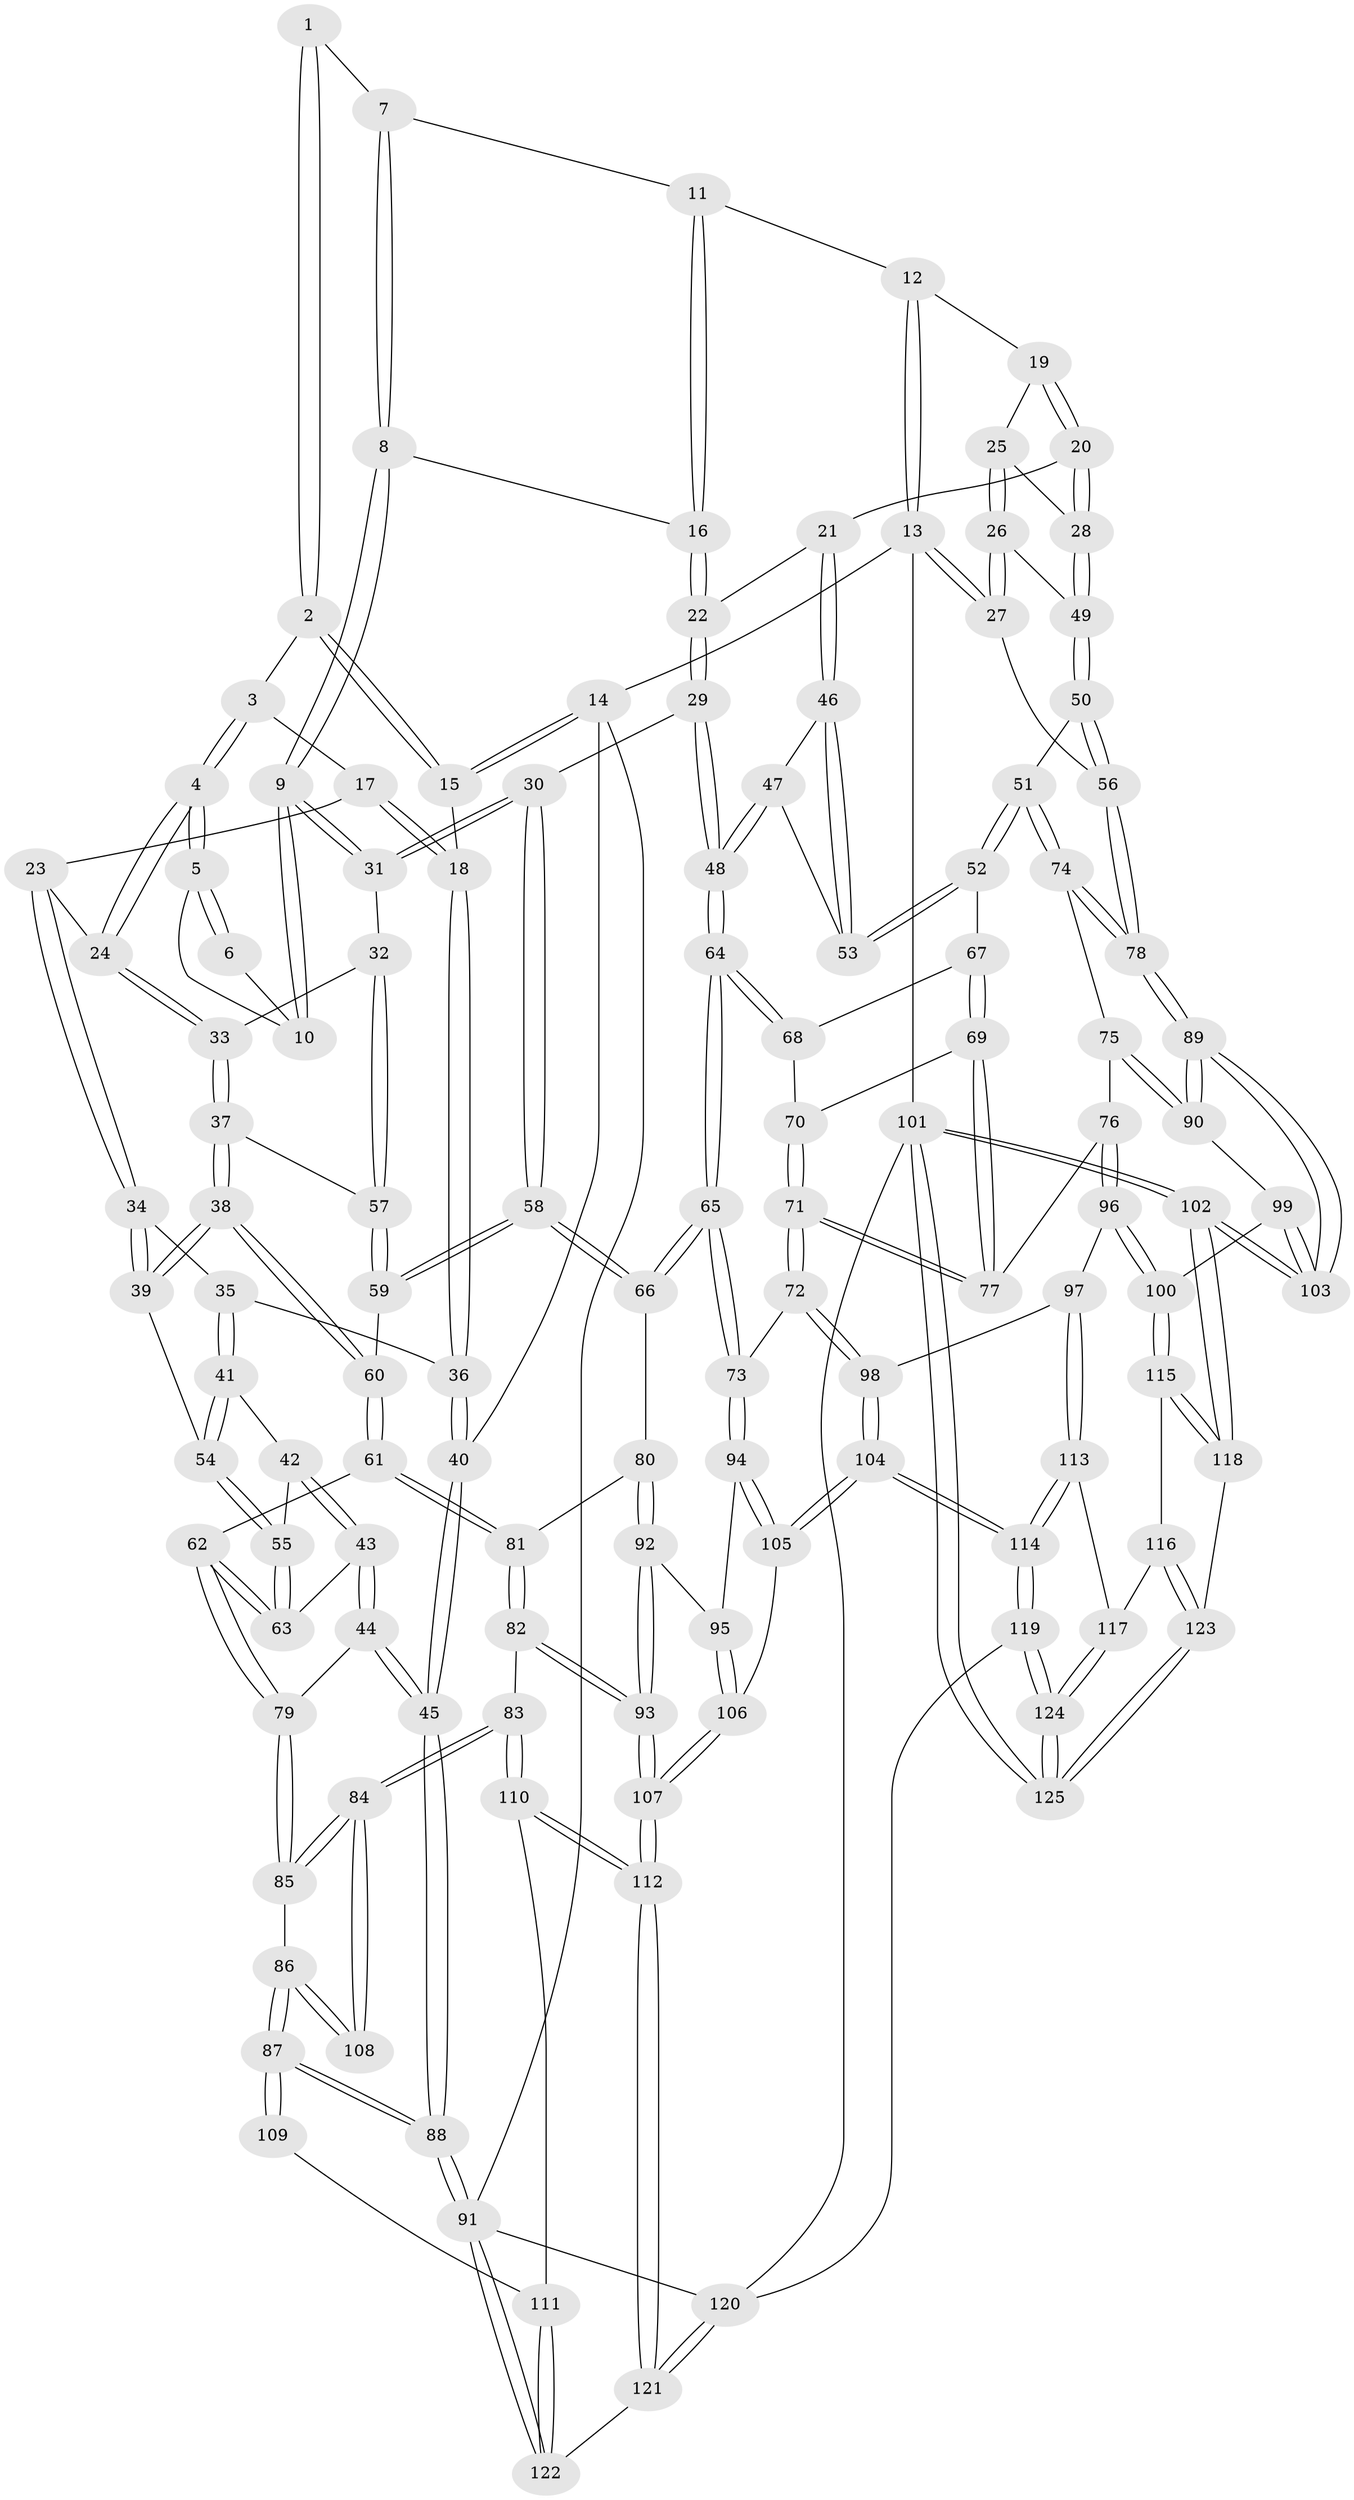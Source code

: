 // Generated by graph-tools (version 1.1) at 2025/51/03/09/25 03:51:05]
// undirected, 125 vertices, 309 edges
graph export_dot {
graph [start="1"]
  node [color=gray90,style=filled];
  1 [pos="+0.38362967611510385+0"];
  2 [pos="+0.11874962352485068+0"];
  3 [pos="+0.12958403991853967+0"];
  4 [pos="+0.3015543543125188+0.13142090441064072"];
  5 [pos="+0.31923363485788964+0.12101278384756285"];
  6 [pos="+0.38303785359865067+0"];
  7 [pos="+0.5840785948777298+0"];
  8 [pos="+0.5125078996668898+0.07892826236012922"];
  9 [pos="+0.46563612196785054+0.1250981447505478"];
  10 [pos="+0.4060077843881996+0.10505021840840047"];
  11 [pos="+0.6340595778145657+0"];
  12 [pos="+0.7655138217371582+0"];
  13 [pos="+1+0"];
  14 [pos="+0+0"];
  15 [pos="+0+0"];
  16 [pos="+0.5973885075361941+0.12631012788873788"];
  17 [pos="+0.15227751631428246+0.048668630002572696"];
  18 [pos="+0.07953676774542084+0.16550970459559508"];
  19 [pos="+0.7814202980343895+0"];
  20 [pos="+0.692624143196223+0.14914852165214915"];
  21 [pos="+0.6837991007792921+0.16300432657476438"];
  22 [pos="+0.6605618631651806+0.16940026792053217"];
  23 [pos="+0.25153953090017156+0.15326651461443694"];
  24 [pos="+0.2974214132598562+0.13722291067396056"];
  25 [pos="+0.8100996832556615+0"];
  26 [pos="+1+0.16943611657467142"];
  27 [pos="+1+0.16320776890291422"];
  28 [pos="+0.8847679821837914+0.19280331197078904"];
  29 [pos="+0.5563060457313866+0.26203600877856886"];
  30 [pos="+0.5292386896719872+0.2613571446362376"];
  31 [pos="+0.4818023536756154+0.23367153410625763"];
  32 [pos="+0.4371680097569418+0.25002453489532894"];
  33 [pos="+0.35375313016344967+0.2316144297509387"];
  34 [pos="+0.2102149961256511+0.19955962366026778"];
  35 [pos="+0.0966973034716411+0.1830062684420006"];
  36 [pos="+0.07953288029095996+0.16556318555623817"];
  37 [pos="+0.2821477260489922+0.32638051074381214"];
  38 [pos="+0.26355262137519236+0.3362585663801389"];
  39 [pos="+0.21991525346451588+0.27563715027757296"];
  40 [pos="+0+0.2529835584684557"];
  41 [pos="+0.0898419144033309+0.25978933594651277"];
  42 [pos="+0.08198749991501292+0.27886035845805646"];
  43 [pos="+0+0.3322755576052946"];
  44 [pos="+0+0.3400830967699246"];
  45 [pos="+0+0.3211626239071205"];
  46 [pos="+0.6979237238981244+0.18572371114353145"];
  47 [pos="+0.6582152994315387+0.32044732360511335"];
  48 [pos="+0.6197110050381495+0.34167863597571946"];
  49 [pos="+0.904373733834338+0.22342062574703922"];
  50 [pos="+0.854008270868883+0.31495028278660075"];
  51 [pos="+0.8458566950050069+0.3220462935559066"];
  52 [pos="+0.8152867734499977+0.3146043979550138"];
  53 [pos="+0.7687806506599161+0.28257231818873163"];
  54 [pos="+0.1859377817471234+0.28474239809329915"];
  55 [pos="+0.1273449513251099+0.32308490372157556"];
  56 [pos="+1+0.4026371709502089"];
  57 [pos="+0.39667592416523756+0.33493383185312076"];
  58 [pos="+0.46306933006795525+0.4522810186348205"];
  59 [pos="+0.40882692265780607+0.36617919613492356"];
  60 [pos="+0.2491511413907408+0.4079132086499585"];
  61 [pos="+0.24564473860606068+0.4201126640275588"];
  62 [pos="+0.13214191359946578+0.4067414250310671"];
  63 [pos="+0.12954188810804337+0.40308544463525375"];
  64 [pos="+0.6236254470591398+0.3608197830095"];
  65 [pos="+0.5612553512087892+0.49910611893402157"];
  66 [pos="+0.4632247933050794+0.4538568745094907"];
  67 [pos="+0.7301142250585133+0.36900161077034493"];
  68 [pos="+0.6383799811364536+0.3659917887350468"];
  69 [pos="+0.710955895506792+0.43017959552864266"];
  70 [pos="+0.6622304223902576+0.3905973820748543"];
  71 [pos="+0.6994392563662216+0.5248313261062599"];
  72 [pos="+0.6507885550805702+0.5431981926582445"];
  73 [pos="+0.5758456672319252+0.5199402839318"];
  74 [pos="+0.8595657527145139+0.4550501609321141"];
  75 [pos="+0.8580321577002327+0.4597037830726064"];
  76 [pos="+0.7861570022692438+0.5171659346128238"];
  77 [pos="+0.7231387593083578+0.5168746307794472"];
  78 [pos="+1+0.4047494494000638"];
  79 [pos="+0.07523743134790946+0.47547338983471804"];
  80 [pos="+0.3702408507845347+0.4991167360381509"];
  81 [pos="+0.27088436344214106+0.4751540805251143"];
  82 [pos="+0.21593448768804843+0.5625292205572452"];
  83 [pos="+0.17437202752637584+0.5947655371809705"];
  84 [pos="+0.1742334742814321+0.5947361767627452"];
  85 [pos="+0.07254537834118828+0.4955537711952822"];
  86 [pos="+0+0.5721563160514873"];
  87 [pos="+0+0.632494465099919"];
  88 [pos="+0+0.641694316860859"];
  89 [pos="+1+0.585090105227393"];
  90 [pos="+0.9597314963715748+0.5685128596908577"];
  91 [pos="+0+0.8253366816448447"];
  92 [pos="+0.3878030911748914+0.6086930975842002"];
  93 [pos="+0.34020764461185393+0.6616322888240733"];
  94 [pos="+0.5432598374870647+0.5792721930977255"];
  95 [pos="+0.43060863351048223+0.6265288695746296"];
  96 [pos="+0.8359595611330267+0.6883812828734999"];
  97 [pos="+0.697863591244229+0.7073418286362194"];
  98 [pos="+0.6819460242499831+0.6994983026554911"];
  99 [pos="+0.865207341722442+0.6949540833490294"];
  100 [pos="+0.8585462905895107+0.7017995160413236"];
  101 [pos="+1+1"];
  102 [pos="+1+0.9800168962982877"];
  103 [pos="+1+0.5865571714429579"];
  104 [pos="+0.5472582863174952+0.7566511445573887"];
  105 [pos="+0.537651422586652+0.7470619624241734"];
  106 [pos="+0.4760040329914478+0.7302218327872854"];
  107 [pos="+0.316152715324723+0.7722791267644881"];
  108 [pos="+0.13403379540895083+0.6076828732852905"];
  109 [pos="+0.08118110455587495+0.6490948821218343"];
  110 [pos="+0.1919019704168356+0.6955231899173941"];
  111 [pos="+0.06978696126010382+0.7816556069325518"];
  112 [pos="+0.31104185200521617+0.7779372638910697"];
  113 [pos="+0.7191652700184037+0.8400962536952495"];
  114 [pos="+0.5548297195409945+0.8957599257930945"];
  115 [pos="+0.8884055287341802+0.7657793970007"];
  116 [pos="+0.7802036220706549+0.8692799276519452"];
  117 [pos="+0.7799224921102778+0.8693593386350044"];
  118 [pos="+1+0.8358339767270352"];
  119 [pos="+0.47176603126475+1"];
  120 [pos="+0.34035383369708816+1"];
  121 [pos="+0.292858929970134+0.9963688472023267"];
  122 [pos="+0.028775204395670266+0.828113466237859"];
  123 [pos="+0.845477100033419+0.9255357165131242"];
  124 [pos="+0.6657133389840434+1"];
  125 [pos="+1+1"];
  1 -- 2;
  1 -- 2;
  1 -- 7;
  2 -- 3;
  2 -- 15;
  2 -- 15;
  3 -- 4;
  3 -- 4;
  3 -- 17;
  4 -- 5;
  4 -- 5;
  4 -- 24;
  4 -- 24;
  5 -- 6;
  5 -- 6;
  5 -- 10;
  6 -- 10;
  7 -- 8;
  7 -- 8;
  7 -- 11;
  8 -- 9;
  8 -- 9;
  8 -- 16;
  9 -- 10;
  9 -- 10;
  9 -- 31;
  9 -- 31;
  11 -- 12;
  11 -- 16;
  11 -- 16;
  12 -- 13;
  12 -- 13;
  12 -- 19;
  13 -- 14;
  13 -- 27;
  13 -- 27;
  13 -- 101;
  14 -- 15;
  14 -- 15;
  14 -- 40;
  14 -- 91;
  15 -- 18;
  16 -- 22;
  16 -- 22;
  17 -- 18;
  17 -- 18;
  17 -- 23;
  18 -- 36;
  18 -- 36;
  19 -- 20;
  19 -- 20;
  19 -- 25;
  20 -- 21;
  20 -- 28;
  20 -- 28;
  21 -- 22;
  21 -- 46;
  21 -- 46;
  22 -- 29;
  22 -- 29;
  23 -- 24;
  23 -- 34;
  23 -- 34;
  24 -- 33;
  24 -- 33;
  25 -- 26;
  25 -- 26;
  25 -- 28;
  26 -- 27;
  26 -- 27;
  26 -- 49;
  27 -- 56;
  28 -- 49;
  28 -- 49;
  29 -- 30;
  29 -- 48;
  29 -- 48;
  30 -- 31;
  30 -- 31;
  30 -- 58;
  30 -- 58;
  31 -- 32;
  32 -- 33;
  32 -- 57;
  32 -- 57;
  33 -- 37;
  33 -- 37;
  34 -- 35;
  34 -- 39;
  34 -- 39;
  35 -- 36;
  35 -- 41;
  35 -- 41;
  36 -- 40;
  36 -- 40;
  37 -- 38;
  37 -- 38;
  37 -- 57;
  38 -- 39;
  38 -- 39;
  38 -- 60;
  38 -- 60;
  39 -- 54;
  40 -- 45;
  40 -- 45;
  41 -- 42;
  41 -- 54;
  41 -- 54;
  42 -- 43;
  42 -- 43;
  42 -- 55;
  43 -- 44;
  43 -- 44;
  43 -- 63;
  44 -- 45;
  44 -- 45;
  44 -- 79;
  45 -- 88;
  45 -- 88;
  46 -- 47;
  46 -- 53;
  46 -- 53;
  47 -- 48;
  47 -- 48;
  47 -- 53;
  48 -- 64;
  48 -- 64;
  49 -- 50;
  49 -- 50;
  50 -- 51;
  50 -- 56;
  50 -- 56;
  51 -- 52;
  51 -- 52;
  51 -- 74;
  51 -- 74;
  52 -- 53;
  52 -- 53;
  52 -- 67;
  54 -- 55;
  54 -- 55;
  55 -- 63;
  55 -- 63;
  56 -- 78;
  56 -- 78;
  57 -- 59;
  57 -- 59;
  58 -- 59;
  58 -- 59;
  58 -- 66;
  58 -- 66;
  59 -- 60;
  60 -- 61;
  60 -- 61;
  61 -- 62;
  61 -- 81;
  61 -- 81;
  62 -- 63;
  62 -- 63;
  62 -- 79;
  62 -- 79;
  64 -- 65;
  64 -- 65;
  64 -- 68;
  64 -- 68;
  65 -- 66;
  65 -- 66;
  65 -- 73;
  65 -- 73;
  66 -- 80;
  67 -- 68;
  67 -- 69;
  67 -- 69;
  68 -- 70;
  69 -- 70;
  69 -- 77;
  69 -- 77;
  70 -- 71;
  70 -- 71;
  71 -- 72;
  71 -- 72;
  71 -- 77;
  71 -- 77;
  72 -- 73;
  72 -- 98;
  72 -- 98;
  73 -- 94;
  73 -- 94;
  74 -- 75;
  74 -- 78;
  74 -- 78;
  75 -- 76;
  75 -- 90;
  75 -- 90;
  76 -- 77;
  76 -- 96;
  76 -- 96;
  78 -- 89;
  78 -- 89;
  79 -- 85;
  79 -- 85;
  80 -- 81;
  80 -- 92;
  80 -- 92;
  81 -- 82;
  81 -- 82;
  82 -- 83;
  82 -- 93;
  82 -- 93;
  83 -- 84;
  83 -- 84;
  83 -- 110;
  83 -- 110;
  84 -- 85;
  84 -- 85;
  84 -- 108;
  84 -- 108;
  85 -- 86;
  86 -- 87;
  86 -- 87;
  86 -- 108;
  86 -- 108;
  87 -- 88;
  87 -- 88;
  87 -- 109;
  87 -- 109;
  88 -- 91;
  88 -- 91;
  89 -- 90;
  89 -- 90;
  89 -- 103;
  89 -- 103;
  90 -- 99;
  91 -- 122;
  91 -- 122;
  91 -- 120;
  92 -- 93;
  92 -- 93;
  92 -- 95;
  93 -- 107;
  93 -- 107;
  94 -- 95;
  94 -- 105;
  94 -- 105;
  95 -- 106;
  95 -- 106;
  96 -- 97;
  96 -- 100;
  96 -- 100;
  97 -- 98;
  97 -- 113;
  97 -- 113;
  98 -- 104;
  98 -- 104;
  99 -- 100;
  99 -- 103;
  99 -- 103;
  100 -- 115;
  100 -- 115;
  101 -- 102;
  101 -- 102;
  101 -- 125;
  101 -- 125;
  101 -- 120;
  102 -- 103;
  102 -- 103;
  102 -- 118;
  102 -- 118;
  104 -- 105;
  104 -- 105;
  104 -- 114;
  104 -- 114;
  105 -- 106;
  106 -- 107;
  106 -- 107;
  107 -- 112;
  107 -- 112;
  109 -- 111;
  110 -- 111;
  110 -- 112;
  110 -- 112;
  111 -- 122;
  111 -- 122;
  112 -- 121;
  112 -- 121;
  113 -- 114;
  113 -- 114;
  113 -- 117;
  114 -- 119;
  114 -- 119;
  115 -- 116;
  115 -- 118;
  115 -- 118;
  116 -- 117;
  116 -- 123;
  116 -- 123;
  117 -- 124;
  117 -- 124;
  118 -- 123;
  119 -- 120;
  119 -- 124;
  119 -- 124;
  120 -- 121;
  120 -- 121;
  121 -- 122;
  123 -- 125;
  123 -- 125;
  124 -- 125;
  124 -- 125;
}
